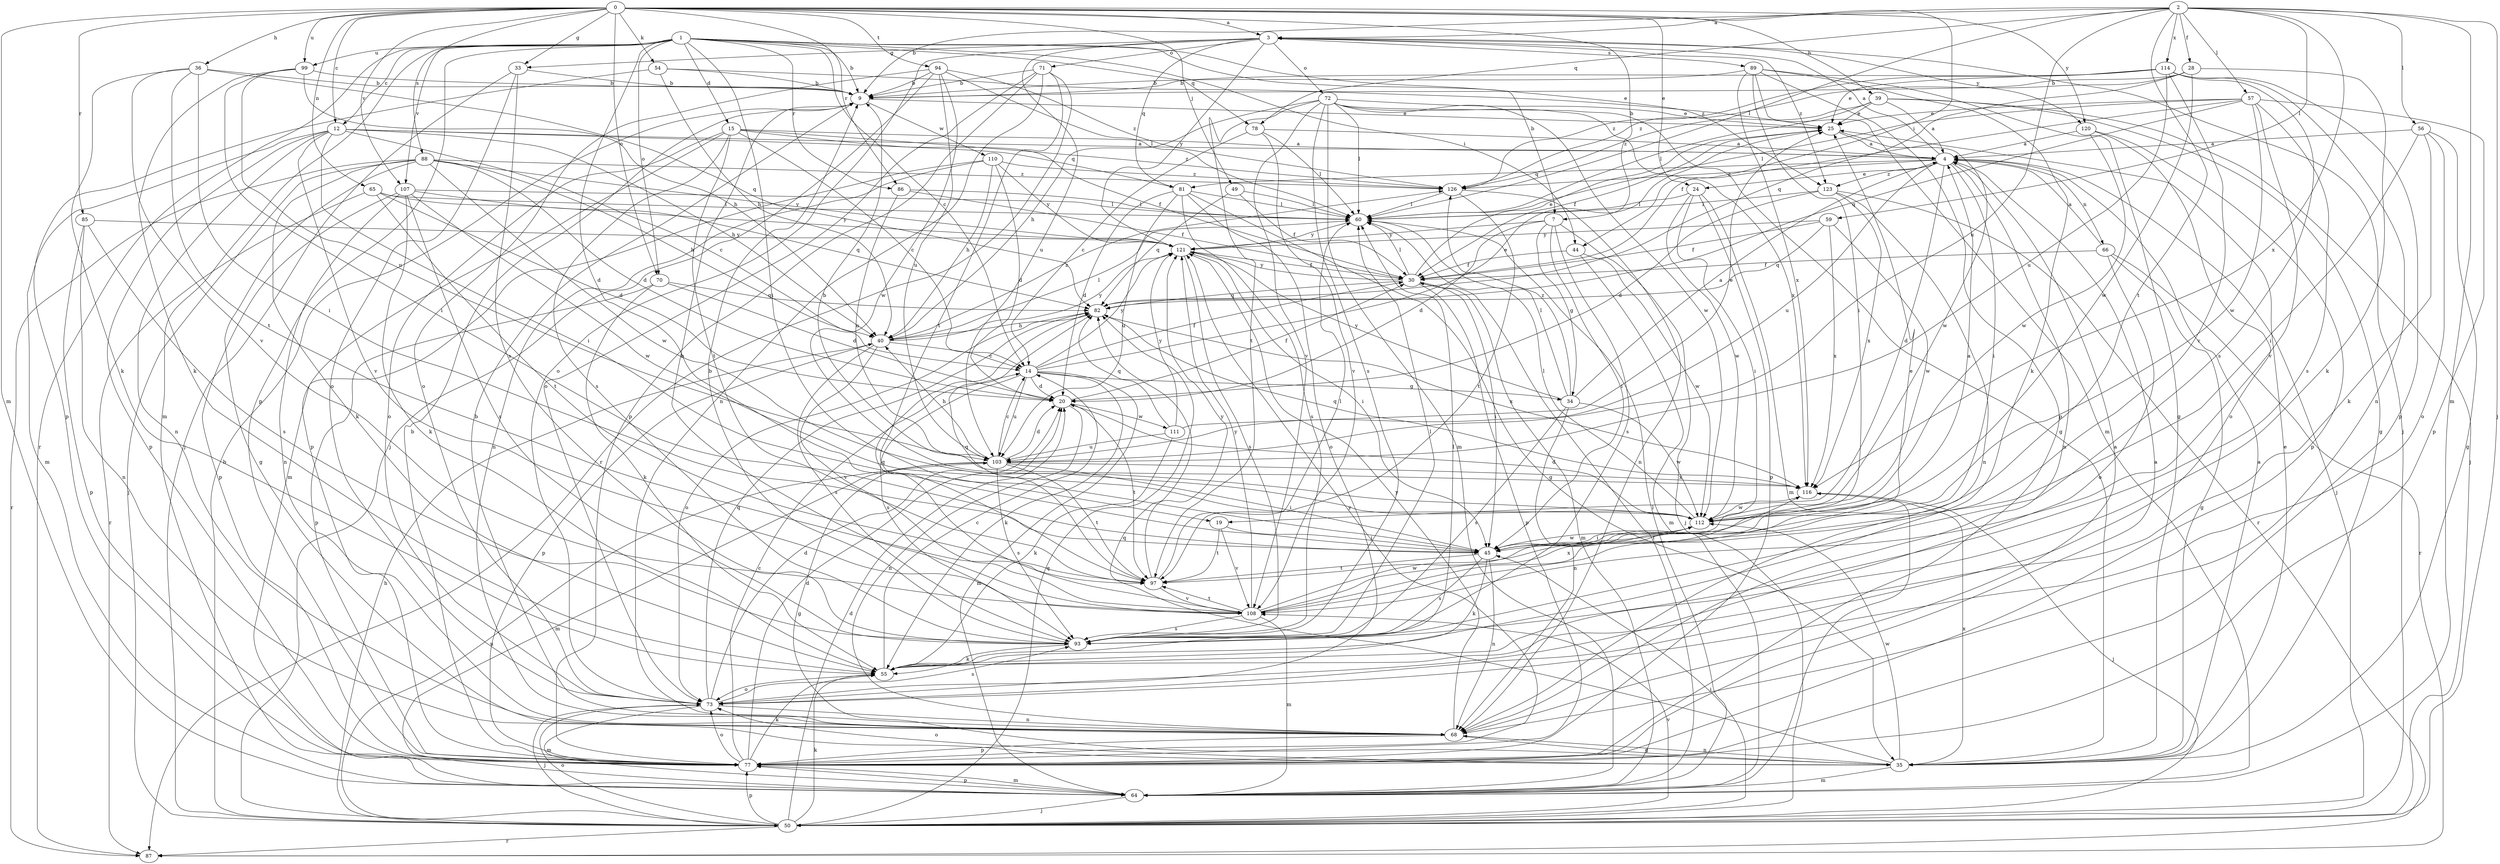 strict digraph  {
0;
1;
2;
3;
4;
7;
9;
12;
14;
15;
19;
20;
24;
25;
28;
30;
33;
34;
35;
36;
39;
40;
44;
45;
49;
50;
54;
55;
56;
57;
59;
60;
64;
65;
66;
68;
70;
71;
72;
73;
77;
78;
81;
82;
85;
86;
87;
88;
89;
93;
94;
97;
99;
103;
107;
108;
110;
111;
112;
114;
116;
120;
121;
123;
126;
0 -> 3  [label=a];
0 -> 7  [label=b];
0 -> 12  [label=c];
0 -> 24  [label=e];
0 -> 33  [label=g];
0 -> 36  [label=h];
0 -> 39  [label=h];
0 -> 44  [label=i];
0 -> 49  [label=j];
0 -> 54  [label=k];
0 -> 64  [label=m];
0 -> 65  [label=n];
0 -> 70  [label=o];
0 -> 85  [label=r];
0 -> 86  [label=r];
0 -> 88  [label=s];
0 -> 94  [label=t];
0 -> 99  [label=u];
0 -> 107  [label=v];
0 -> 120  [label=y];
1 -> 7  [label=b];
1 -> 9  [label=b];
1 -> 12  [label=c];
1 -> 14  [label=c];
1 -> 15  [label=d];
1 -> 19  [label=d];
1 -> 44  [label=i];
1 -> 45  [label=i];
1 -> 64  [label=m];
1 -> 70  [label=o];
1 -> 77  [label=p];
1 -> 78  [label=q];
1 -> 86  [label=r];
1 -> 87  [label=r];
1 -> 99  [label=u];
1 -> 107  [label=v];
1 -> 123  [label=z];
2 -> 3  [label=a];
2 -> 9  [label=b];
2 -> 28  [label=f];
2 -> 50  [label=j];
2 -> 56  [label=l];
2 -> 57  [label=l];
2 -> 59  [label=l];
2 -> 60  [label=l];
2 -> 64  [label=m];
2 -> 78  [label=q];
2 -> 97  [label=t];
2 -> 103  [label=u];
2 -> 114  [label=x];
2 -> 116  [label=x];
3 -> 33  [label=g];
3 -> 50  [label=j];
3 -> 71  [label=o];
3 -> 72  [label=o];
3 -> 73  [label=o];
3 -> 81  [label=q];
3 -> 89  [label=s];
3 -> 103  [label=u];
3 -> 120  [label=y];
3 -> 121  [label=y];
3 -> 123  [label=z];
4 -> 3  [label=a];
4 -> 19  [label=d];
4 -> 24  [label=e];
4 -> 45  [label=i];
4 -> 50  [label=j];
4 -> 66  [label=n];
4 -> 68  [label=n];
4 -> 81  [label=q];
4 -> 103  [label=u];
4 -> 123  [label=z];
4 -> 126  [label=z];
7 -> 20  [label=d];
7 -> 34  [label=g];
7 -> 45  [label=i];
7 -> 50  [label=j];
7 -> 93  [label=s];
7 -> 121  [label=y];
9 -> 25  [label=e];
9 -> 110  [label=w];
12 -> 4  [label=a];
12 -> 14  [label=c];
12 -> 40  [label=h];
12 -> 45  [label=i];
12 -> 64  [label=m];
12 -> 68  [label=n];
12 -> 77  [label=p];
12 -> 81  [label=q];
12 -> 108  [label=v];
14 -> 20  [label=d];
14 -> 25  [label=e];
14 -> 30  [label=f];
14 -> 34  [label=g];
14 -> 55  [label=k];
14 -> 64  [label=m];
14 -> 93  [label=s];
14 -> 103  [label=u];
14 -> 121  [label=y];
15 -> 4  [label=a];
15 -> 14  [label=c];
15 -> 30  [label=f];
15 -> 73  [label=o];
15 -> 77  [label=p];
15 -> 93  [label=s];
15 -> 97  [label=t];
15 -> 126  [label=z];
19 -> 45  [label=i];
19 -> 97  [label=t];
19 -> 108  [label=v];
20 -> 30  [label=f];
20 -> 68  [label=n];
20 -> 97  [label=t];
20 -> 111  [label=w];
24 -> 45  [label=i];
24 -> 60  [label=l];
24 -> 64  [label=m];
24 -> 77  [label=p];
24 -> 112  [label=w];
25 -> 4  [label=a];
25 -> 30  [label=f];
25 -> 112  [label=w];
28 -> 9  [label=b];
28 -> 55  [label=k];
28 -> 82  [label=q];
28 -> 112  [label=w];
28 -> 126  [label=z];
30 -> 25  [label=e];
30 -> 45  [label=i];
30 -> 60  [label=l];
30 -> 64  [label=m];
30 -> 77  [label=p];
30 -> 82  [label=q];
30 -> 121  [label=y];
33 -> 9  [label=b];
33 -> 50  [label=j];
33 -> 73  [label=o];
33 -> 93  [label=s];
34 -> 4  [label=a];
34 -> 60  [label=l];
34 -> 68  [label=n];
34 -> 93  [label=s];
34 -> 112  [label=w];
34 -> 121  [label=y];
34 -> 126  [label=z];
35 -> 4  [label=a];
35 -> 25  [label=e];
35 -> 64  [label=m];
35 -> 68  [label=n];
35 -> 73  [label=o];
35 -> 82  [label=q];
35 -> 112  [label=w];
35 -> 116  [label=x];
36 -> 9  [label=b];
36 -> 45  [label=i];
36 -> 55  [label=k];
36 -> 82  [label=q];
36 -> 97  [label=t];
36 -> 108  [label=v];
39 -> 4  [label=a];
39 -> 25  [label=e];
39 -> 35  [label=g];
39 -> 50  [label=j];
39 -> 60  [label=l];
39 -> 126  [label=z];
40 -> 14  [label=c];
40 -> 60  [label=l];
40 -> 77  [label=p];
40 -> 93  [label=s];
40 -> 108  [label=v];
40 -> 121  [label=y];
40 -> 126  [label=z];
44 -> 30  [label=f];
44 -> 64  [label=m];
44 -> 112  [label=w];
45 -> 4  [label=a];
45 -> 55  [label=k];
45 -> 68  [label=n];
45 -> 93  [label=s];
45 -> 97  [label=t];
45 -> 112  [label=w];
49 -> 30  [label=f];
49 -> 60  [label=l];
49 -> 82  [label=q];
50 -> 9  [label=b];
50 -> 20  [label=d];
50 -> 40  [label=h];
50 -> 45  [label=i];
50 -> 55  [label=k];
50 -> 73  [label=o];
50 -> 77  [label=p];
50 -> 82  [label=q];
50 -> 87  [label=r];
50 -> 103  [label=u];
50 -> 108  [label=v];
54 -> 9  [label=b];
54 -> 25  [label=e];
54 -> 40  [label=h];
54 -> 77  [label=p];
55 -> 14  [label=c];
55 -> 60  [label=l];
55 -> 73  [label=o];
56 -> 4  [label=a];
56 -> 35  [label=g];
56 -> 45  [label=i];
56 -> 55  [label=k];
56 -> 73  [label=o];
57 -> 25  [label=e];
57 -> 30  [label=f];
57 -> 60  [label=l];
57 -> 77  [label=p];
57 -> 82  [label=q];
57 -> 93  [label=s];
57 -> 108  [label=v];
57 -> 112  [label=w];
59 -> 30  [label=f];
59 -> 82  [label=q];
59 -> 112  [label=w];
59 -> 116  [label=x];
59 -> 121  [label=y];
60 -> 121  [label=y];
64 -> 30  [label=f];
64 -> 50  [label=j];
64 -> 60  [label=l];
64 -> 77  [label=p];
65 -> 20  [label=d];
65 -> 60  [label=l];
65 -> 87  [label=r];
65 -> 97  [label=t];
65 -> 121  [label=y];
66 -> 4  [label=a];
66 -> 30  [label=f];
66 -> 35  [label=g];
66 -> 73  [label=o];
66 -> 87  [label=r];
68 -> 4  [label=a];
68 -> 9  [label=b];
68 -> 35  [label=g];
68 -> 77  [label=p];
68 -> 121  [label=y];
70 -> 20  [label=d];
70 -> 55  [label=k];
70 -> 77  [label=p];
70 -> 82  [label=q];
71 -> 9  [label=b];
71 -> 68  [label=n];
71 -> 73  [label=o];
71 -> 77  [label=p];
71 -> 87  [label=r];
71 -> 97  [label=t];
72 -> 25  [label=e];
72 -> 35  [label=g];
72 -> 40  [label=h];
72 -> 60  [label=l];
72 -> 64  [label=m];
72 -> 93  [label=s];
72 -> 97  [label=t];
72 -> 108  [label=v];
72 -> 112  [label=w];
72 -> 116  [label=x];
73 -> 20  [label=d];
73 -> 50  [label=j];
73 -> 64  [label=m];
73 -> 68  [label=n];
73 -> 82  [label=q];
73 -> 93  [label=s];
77 -> 4  [label=a];
77 -> 9  [label=b];
77 -> 14  [label=c];
77 -> 20  [label=d];
77 -> 55  [label=k];
77 -> 64  [label=m];
77 -> 73  [label=o];
77 -> 121  [label=y];
78 -> 4  [label=a];
78 -> 14  [label=c];
78 -> 60  [label=l];
78 -> 108  [label=v];
81 -> 20  [label=d];
81 -> 35  [label=g];
81 -> 60  [label=l];
81 -> 73  [label=o];
81 -> 93  [label=s];
81 -> 103  [label=u];
82 -> 40  [label=h];
82 -> 73  [label=o];
82 -> 116  [label=x];
85 -> 68  [label=n];
85 -> 77  [label=p];
85 -> 93  [label=s];
85 -> 121  [label=y];
86 -> 30  [label=f];
86 -> 60  [label=l];
86 -> 103  [label=u];
88 -> 20  [label=d];
88 -> 35  [label=g];
88 -> 40  [label=h];
88 -> 50  [label=j];
88 -> 55  [label=k];
88 -> 87  [label=r];
88 -> 112  [label=w];
88 -> 121  [label=y];
88 -> 126  [label=z];
89 -> 9  [label=b];
89 -> 35  [label=g];
89 -> 45  [label=i];
89 -> 55  [label=k];
89 -> 64  [label=m];
89 -> 77  [label=p];
89 -> 116  [label=x];
93 -> 9  [label=b];
93 -> 55  [label=k];
93 -> 60  [label=l];
94 -> 9  [label=b];
94 -> 50  [label=j];
94 -> 60  [label=l];
94 -> 73  [label=o];
94 -> 103  [label=u];
94 -> 112  [label=w];
94 -> 126  [label=z];
97 -> 60  [label=l];
97 -> 82  [label=q];
97 -> 108  [label=v];
97 -> 121  [label=y];
99 -> 9  [label=b];
99 -> 40  [label=h];
99 -> 45  [label=i];
99 -> 55  [label=k];
99 -> 103  [label=u];
103 -> 14  [label=c];
103 -> 20  [label=d];
103 -> 35  [label=g];
103 -> 40  [label=h];
103 -> 45  [label=i];
103 -> 64  [label=m];
103 -> 93  [label=s];
103 -> 97  [label=t];
103 -> 116  [label=x];
107 -> 55  [label=k];
107 -> 60  [label=l];
107 -> 68  [label=n];
107 -> 77  [label=p];
107 -> 82  [label=q];
107 -> 93  [label=s];
107 -> 112  [label=w];
108 -> 9  [label=b];
108 -> 25  [label=e];
108 -> 64  [label=m];
108 -> 82  [label=q];
108 -> 93  [label=s];
108 -> 97  [label=t];
108 -> 112  [label=w];
108 -> 116  [label=x];
108 -> 121  [label=y];
110 -> 20  [label=d];
110 -> 40  [label=h];
110 -> 64  [label=m];
110 -> 68  [label=n];
110 -> 121  [label=y];
110 -> 126  [label=z];
111 -> 25  [label=e];
111 -> 55  [label=k];
111 -> 82  [label=q];
111 -> 103  [label=u];
111 -> 121  [label=y];
112 -> 20  [label=d];
112 -> 45  [label=i];
112 -> 60  [label=l];
114 -> 9  [label=b];
114 -> 25  [label=e];
114 -> 68  [label=n];
114 -> 77  [label=p];
114 -> 93  [label=s];
114 -> 103  [label=u];
114 -> 108  [label=v];
114 -> 126  [label=z];
116 -> 9  [label=b];
116 -> 50  [label=j];
116 -> 82  [label=q];
116 -> 112  [label=w];
120 -> 4  [label=a];
120 -> 73  [label=o];
120 -> 77  [label=p];
120 -> 112  [label=w];
121 -> 30  [label=f];
121 -> 45  [label=i];
121 -> 93  [label=s];
123 -> 20  [label=d];
123 -> 60  [label=l];
123 -> 68  [label=n];
123 -> 87  [label=r];
123 -> 116  [label=x];
126 -> 60  [label=l];
126 -> 68  [label=n];
126 -> 97  [label=t];
}
